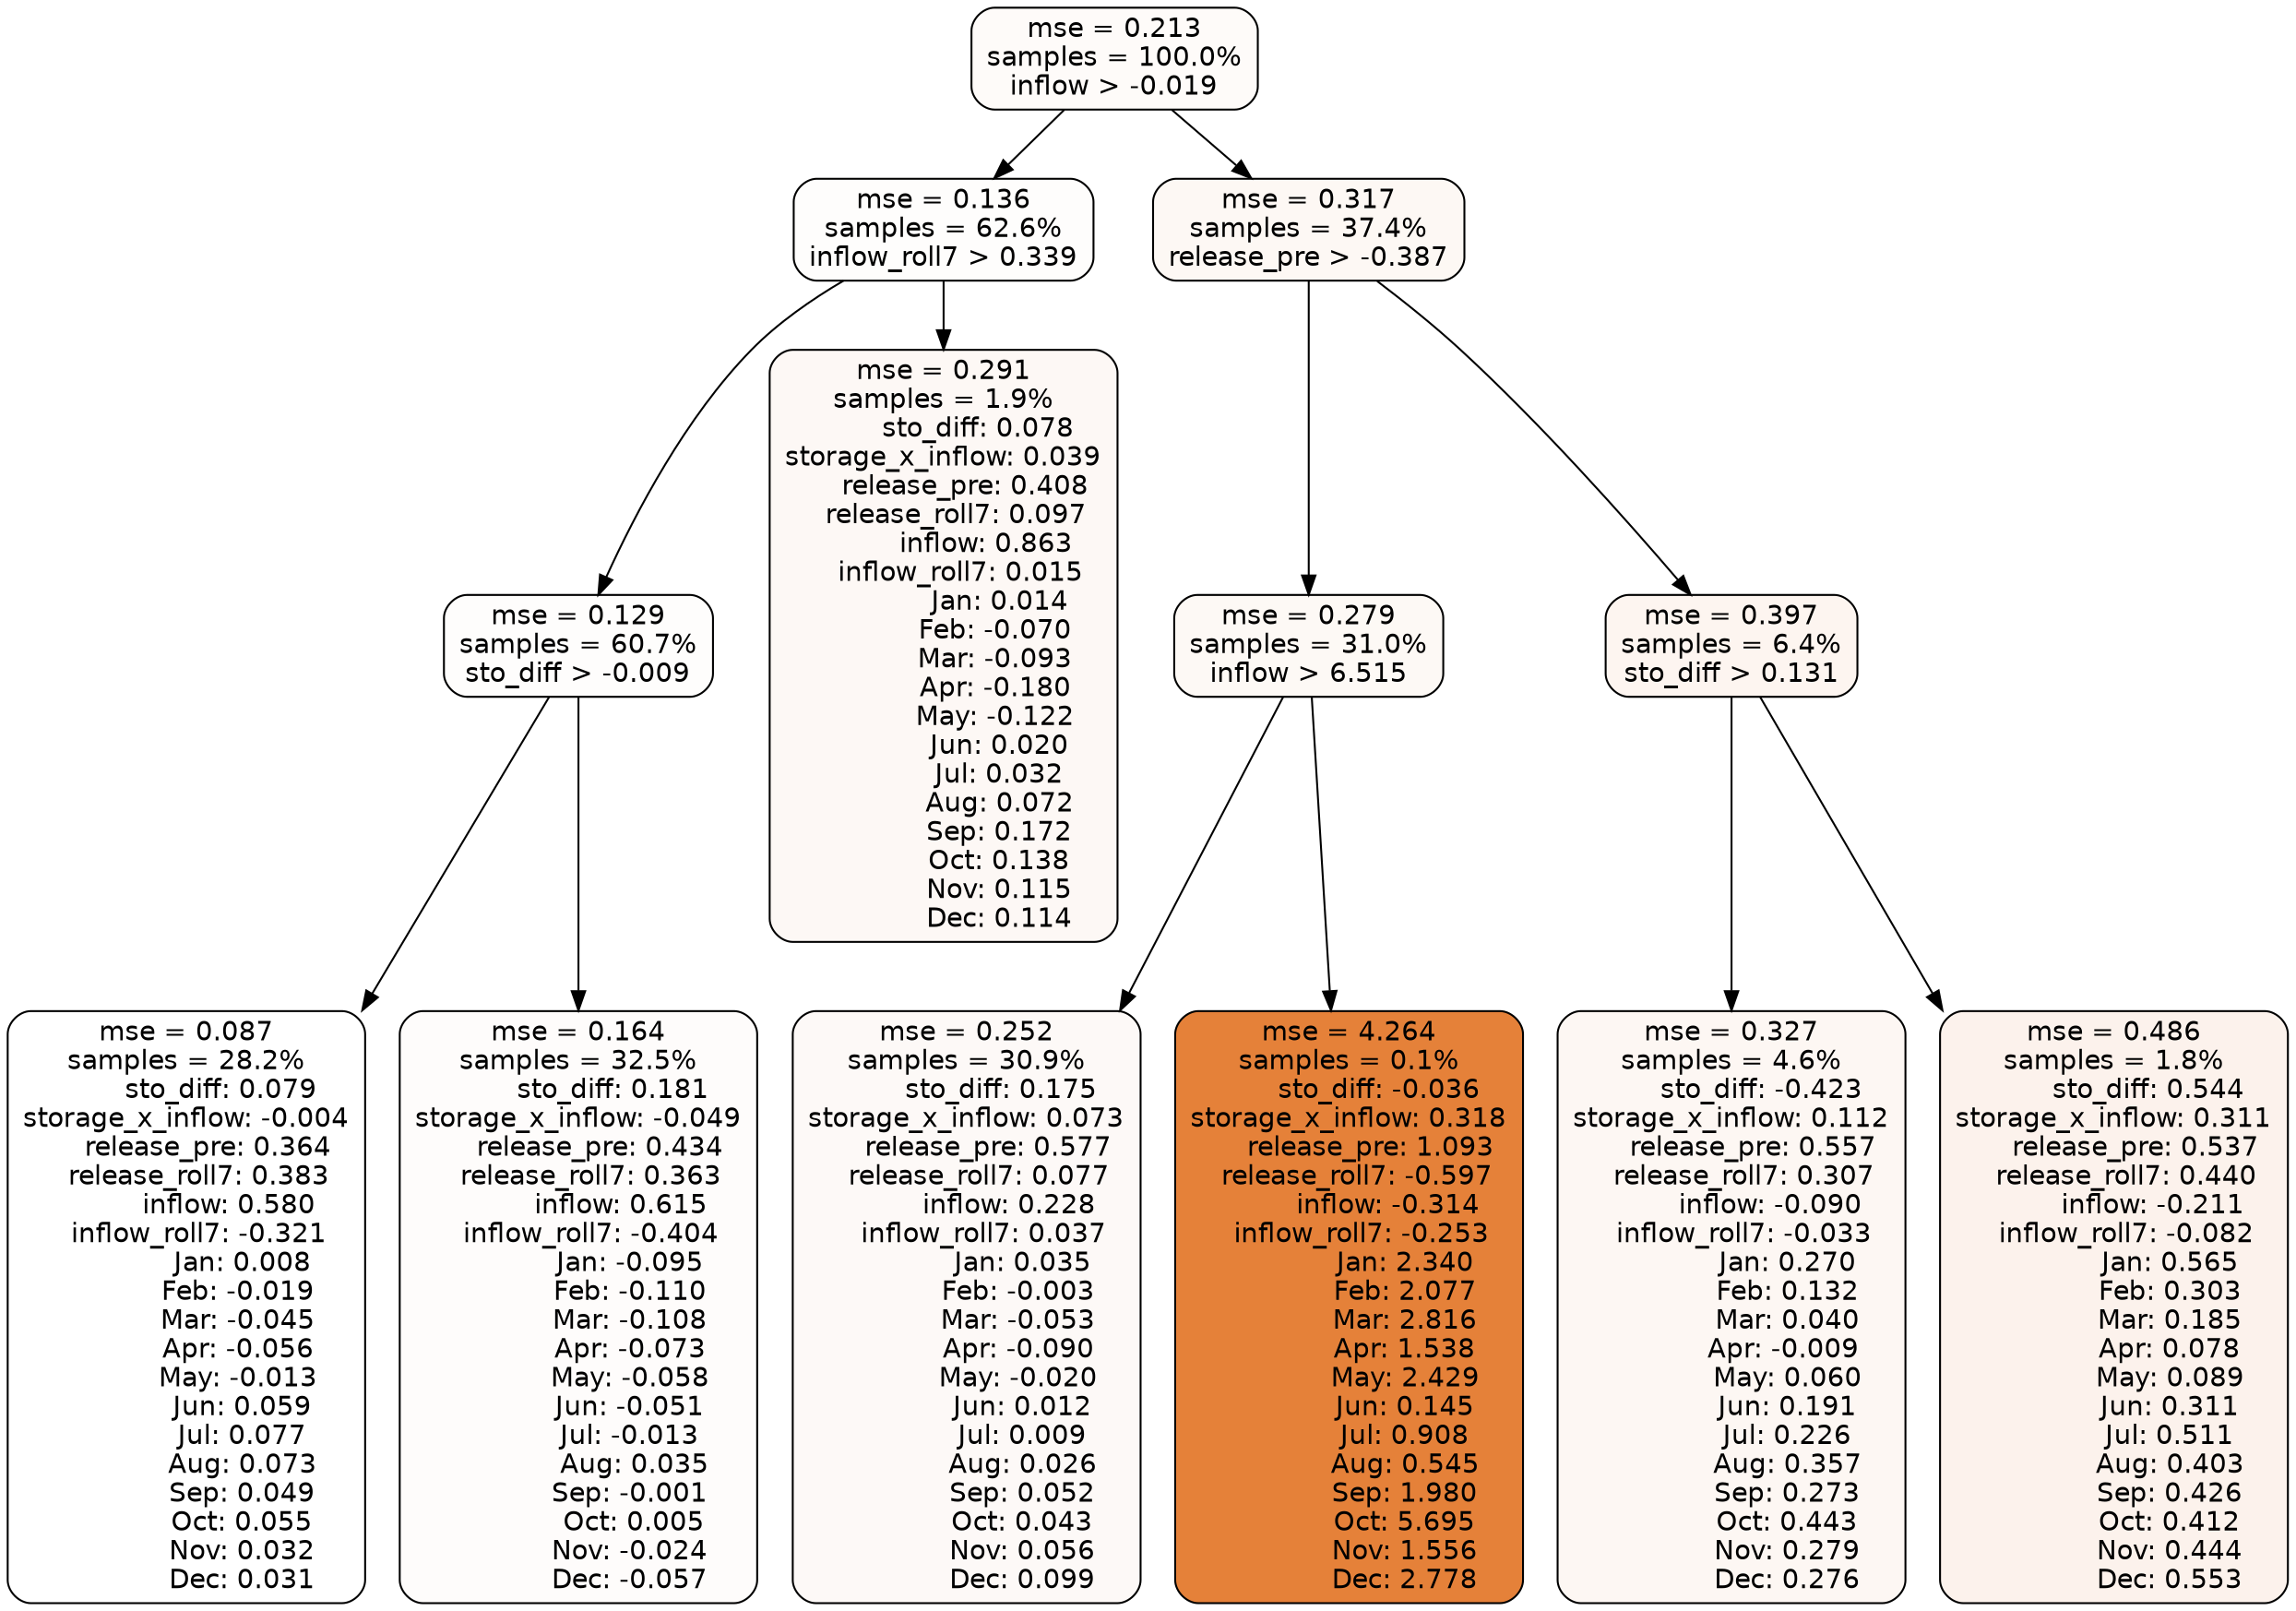 digraph tree {
node [shape=rectangle, style="filled, rounded", color="black", fontname=helvetica] ;
edge [fontname=helvetica] ;
	"0" [label="mse = 0.213
samples = 100.0%
inflow > -0.019", fillcolor="#fefbf9"]
	"1" [label="mse = 0.136
samples = 62.6%
inflow_roll7 > 0.339", fillcolor="#fefdfc"]
	"6" [label="mse = 0.317
samples = 37.4%
release_pre > -0.387", fillcolor="#fdf8f4"]
	"2" [label="mse = 0.129
samples = 60.7%
sto_diff > -0.009", fillcolor="#fefdfc"]
	"5" [label="mse = 0.291
samples = 1.9%
        sto_diff: 0.078
storage_x_inflow: 0.039
     release_pre: 0.408
   release_roll7: 0.097
          inflow: 0.863
    inflow_roll7: 0.015
             Jan: 0.014
            Feb: -0.070
            Mar: -0.093
            Apr: -0.180
            May: -0.122
             Jun: 0.020
             Jul: 0.032
             Aug: 0.072
             Sep: 0.172
             Oct: 0.138
             Nov: 0.115
             Dec: 0.114", fillcolor="#fdf8f5"]
	"10" [label="mse = 0.279
samples = 31.0%
inflow > 6.515", fillcolor="#fdf9f5"]
	"7" [label="mse = 0.397
samples = 6.4%
sto_diff > 0.131", fillcolor="#fdf5f0"]
	"4" [label="mse = 0.087
samples = 28.2%
        sto_diff: 0.079
storage_x_inflow: -0.004
     release_pre: 0.364
   release_roll7: 0.383
          inflow: 0.580
   inflow_roll7: -0.321
             Jan: 0.008
            Feb: -0.019
            Mar: -0.045
            Apr: -0.056
            May: -0.013
             Jun: 0.059
             Jul: 0.077
             Aug: 0.073
             Sep: 0.049
             Oct: 0.055
             Nov: 0.032
             Dec: 0.031", fillcolor="#ffffff"]
	"3" [label="mse = 0.164
samples = 32.5%
        sto_diff: 0.181
storage_x_inflow: -0.049
     release_pre: 0.434
   release_roll7: 0.363
          inflow: 0.615
   inflow_roll7: -0.404
            Jan: -0.095
            Feb: -0.110
            Mar: -0.108
            Apr: -0.073
            May: -0.058
            Jun: -0.051
            Jul: -0.013
             Aug: 0.035
            Sep: -0.001
             Oct: 0.005
            Nov: -0.024
            Dec: -0.057", fillcolor="#fefcfb"]
	"11" [label="mse = 0.252
samples = 30.9%
        sto_diff: 0.175
storage_x_inflow: 0.073
     release_pre: 0.577
   release_roll7: 0.077
          inflow: 0.228
    inflow_roll7: 0.037
             Jan: 0.035
            Feb: -0.003
            Mar: -0.053
            Apr: -0.090
            May: -0.020
             Jun: 0.012
             Jul: 0.009
             Aug: 0.026
             Sep: 0.052
             Oct: 0.043
             Nov: 0.056
             Dec: 0.099", fillcolor="#fdf9f7"]
	"12" [label="mse = 4.264
samples = 0.1%
       sto_diff: -0.036
storage_x_inflow: 0.318
     release_pre: 1.093
  release_roll7: -0.597
         inflow: -0.314
   inflow_roll7: -0.253
             Jan: 2.340
             Feb: 2.077
             Mar: 2.816
             Apr: 1.538
             May: 2.429
             Jun: 0.145
             Jul: 0.908
             Aug: 0.545
             Sep: 1.980
             Oct: 5.695
             Nov: 1.556
             Dec: 2.778", fillcolor="#e58139"]
	"8" [label="mse = 0.327
samples = 4.6%
       sto_diff: -0.423
storage_x_inflow: 0.112
     release_pre: 0.557
   release_roll7: 0.307
         inflow: -0.090
   inflow_roll7: -0.033
             Jan: 0.270
             Feb: 0.132
             Mar: 0.040
            Apr: -0.009
             May: 0.060
             Jun: 0.191
             Jul: 0.226
             Aug: 0.357
             Sep: 0.273
             Oct: 0.443
             Nov: 0.279
             Dec: 0.276", fillcolor="#fdf7f3"]
	"9" [label="mse = 0.486
samples = 1.8%
        sto_diff: 0.544
storage_x_inflow: 0.311
     release_pre: 0.537
   release_roll7: 0.440
         inflow: -0.211
   inflow_roll7: -0.082
             Jan: 0.565
             Feb: 0.303
             Mar: 0.185
             Apr: 0.078
             May: 0.089
             Jun: 0.311
             Jul: 0.511
             Aug: 0.403
             Sep: 0.426
             Oct: 0.412
             Nov: 0.444
             Dec: 0.553", fillcolor="#fcf2ec"]

	"0" -> "1"
	"0" -> "6"
	"1" -> "2"
	"1" -> "5"
	"6" -> "7"
	"6" -> "10"
	"2" -> "3"
	"2" -> "4"
	"10" -> "11"
	"10" -> "12"
	"7" -> "8"
	"7" -> "9"
}